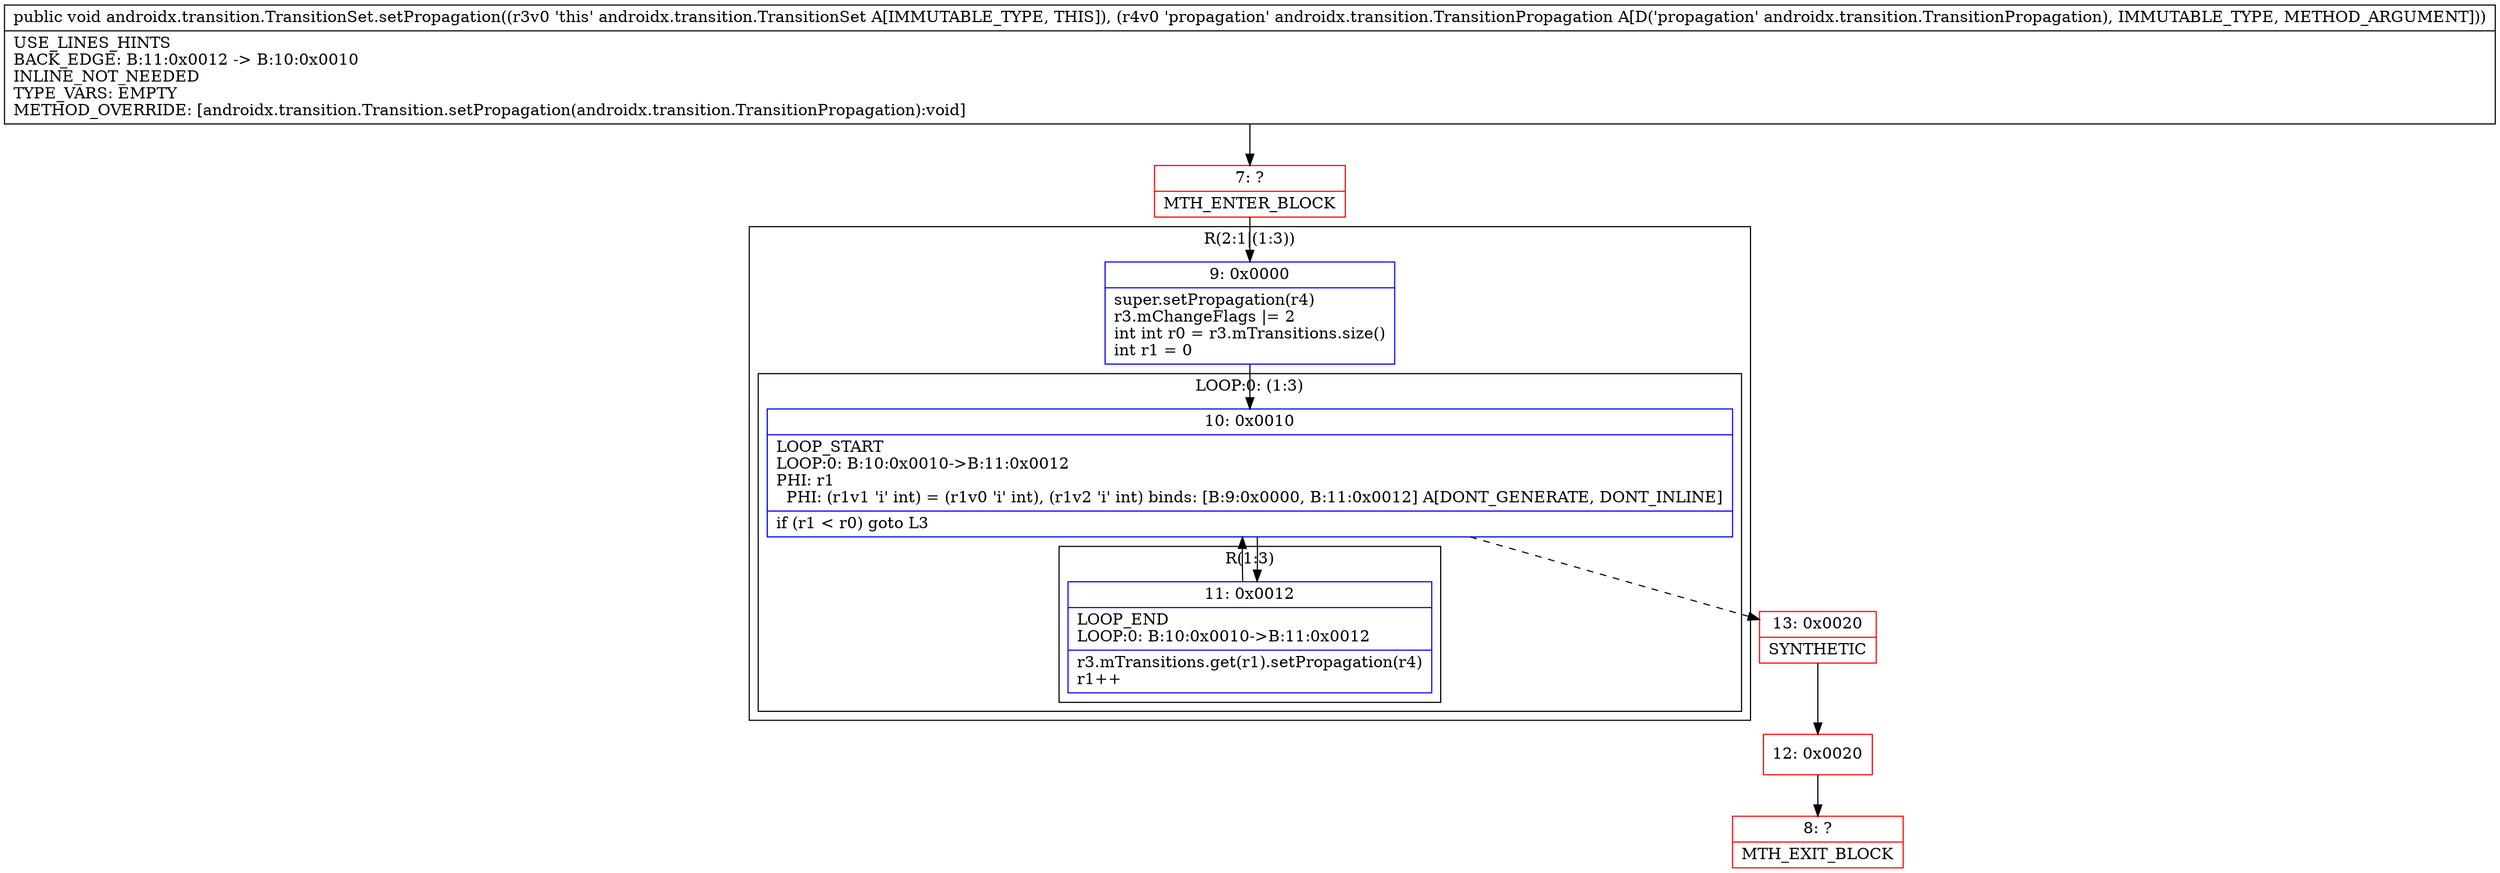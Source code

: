 digraph "CFG forandroidx.transition.TransitionSet.setPropagation(Landroidx\/transition\/TransitionPropagation;)V" {
subgraph cluster_Region_776461425 {
label = "R(2:1|(1:3))";
node [shape=record,color=blue];
Node_9 [shape=record,label="{9\:\ 0x0000|super.setPropagation(r4)\lr3.mChangeFlags \|= 2\lint int r0 = r3.mTransitions.size()\lint r1 = 0\l}"];
subgraph cluster_LoopRegion_2132887105 {
label = "LOOP:0: (1:3)";
node [shape=record,color=blue];
Node_10 [shape=record,label="{10\:\ 0x0010|LOOP_START\lLOOP:0: B:10:0x0010\-\>B:11:0x0012\lPHI: r1 \l  PHI: (r1v1 'i' int) = (r1v0 'i' int), (r1v2 'i' int) binds: [B:9:0x0000, B:11:0x0012] A[DONT_GENERATE, DONT_INLINE]\l|if (r1 \< r0) goto L3\l}"];
subgraph cluster_Region_1424392249 {
label = "R(1:3)";
node [shape=record,color=blue];
Node_11 [shape=record,label="{11\:\ 0x0012|LOOP_END\lLOOP:0: B:10:0x0010\-\>B:11:0x0012\l|r3.mTransitions.get(r1).setPropagation(r4)\lr1++\l}"];
}
}
}
Node_7 [shape=record,color=red,label="{7\:\ ?|MTH_ENTER_BLOCK\l}"];
Node_13 [shape=record,color=red,label="{13\:\ 0x0020|SYNTHETIC\l}"];
Node_12 [shape=record,color=red,label="{12\:\ 0x0020}"];
Node_8 [shape=record,color=red,label="{8\:\ ?|MTH_EXIT_BLOCK\l}"];
MethodNode[shape=record,label="{public void androidx.transition.TransitionSet.setPropagation((r3v0 'this' androidx.transition.TransitionSet A[IMMUTABLE_TYPE, THIS]), (r4v0 'propagation' androidx.transition.TransitionPropagation A[D('propagation' androidx.transition.TransitionPropagation), IMMUTABLE_TYPE, METHOD_ARGUMENT]))  | USE_LINES_HINTS\lBACK_EDGE: B:11:0x0012 \-\> B:10:0x0010\lINLINE_NOT_NEEDED\lTYPE_VARS: EMPTY\lMETHOD_OVERRIDE: [androidx.transition.Transition.setPropagation(androidx.transition.TransitionPropagation):void]\l}"];
MethodNode -> Node_7;Node_9 -> Node_10;
Node_10 -> Node_11;
Node_10 -> Node_13[style=dashed];
Node_11 -> Node_10;
Node_7 -> Node_9;
Node_13 -> Node_12;
Node_12 -> Node_8;
}

